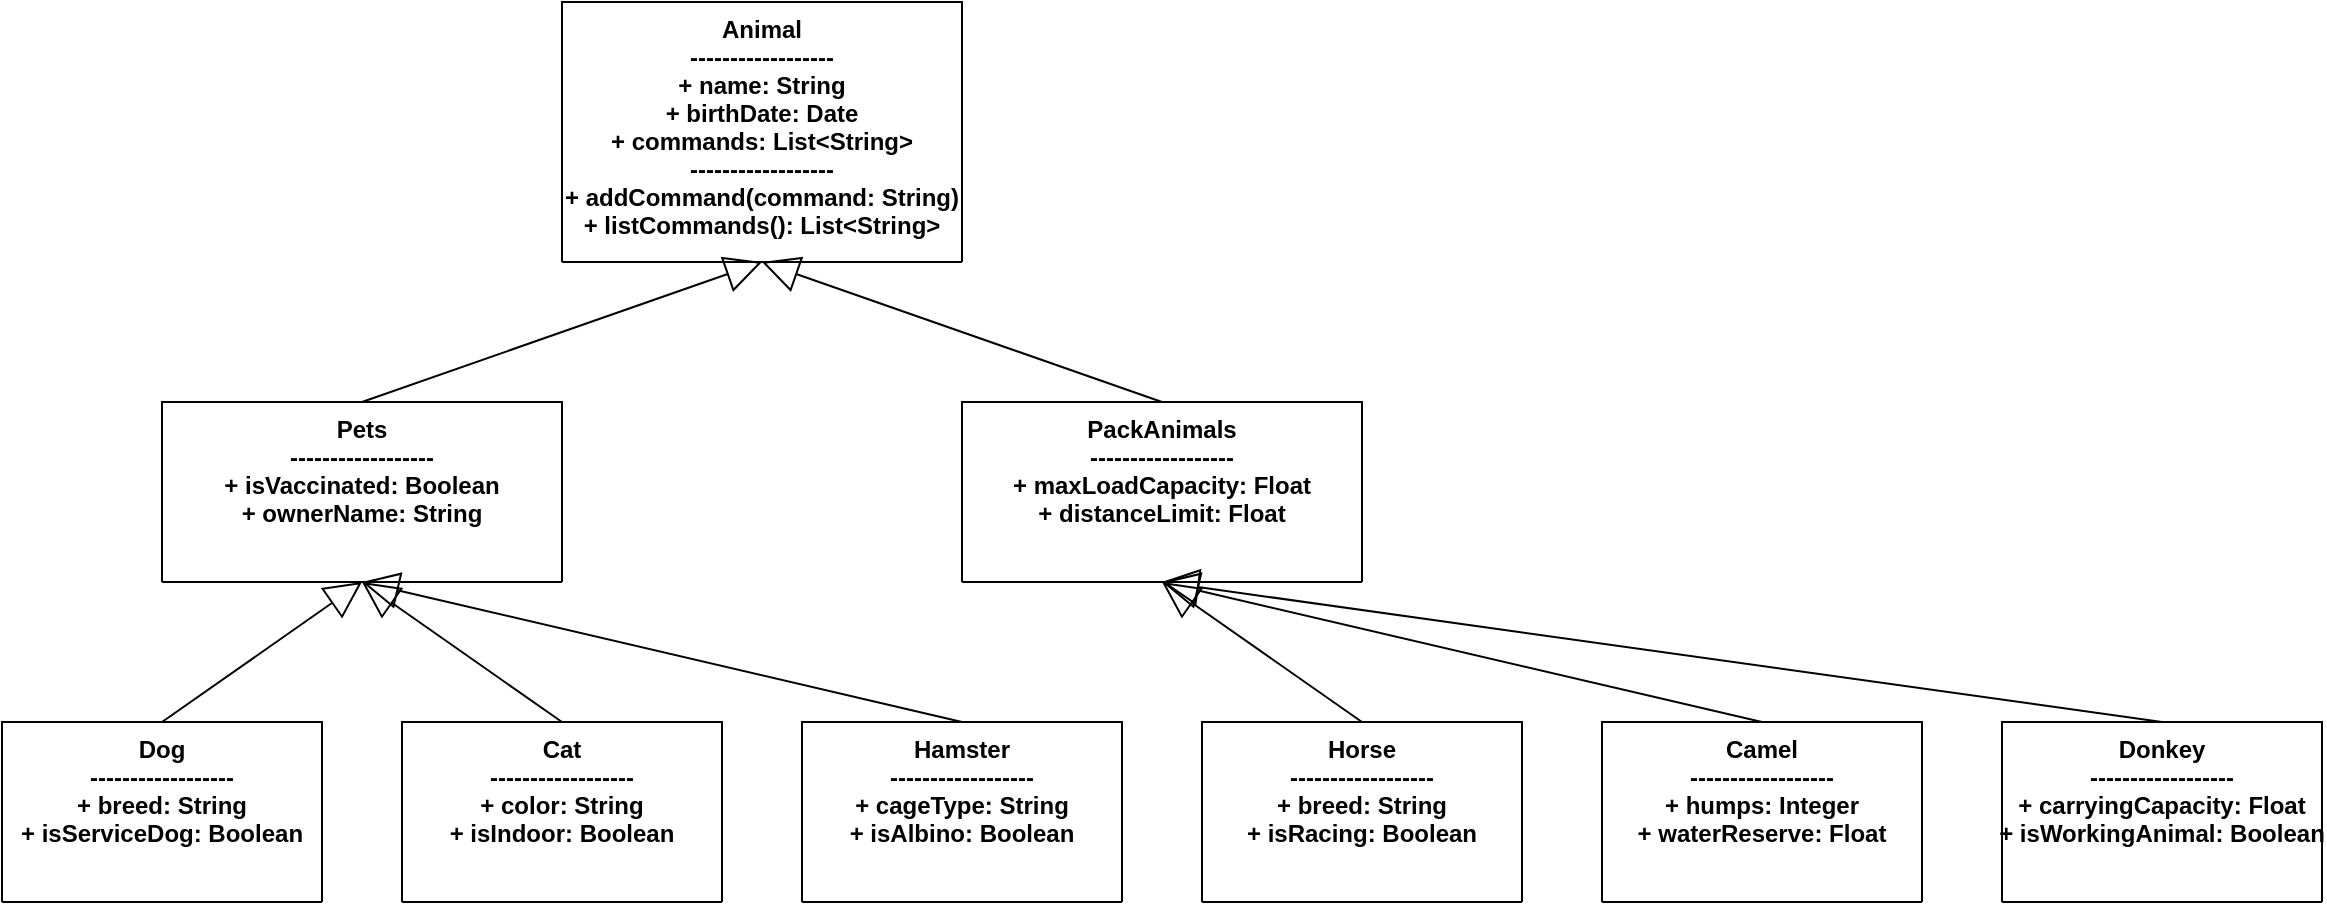 <mxfile version="24.8.3">
  <diagram name="Animal Registry Class Diagram" id="0vn0WJT_RJ-0dw534hJN">
    <mxGraphModel dx="2074" dy="1106" grid="1" gridSize="10" guides="1" tooltips="1" connect="1" arrows="1" fold="1" page="1" pageScale="1" pageWidth="827" pageHeight="1169" math="0" shadow="0">
      <root>
        <mxCell id="0" />
        <mxCell id="1" parent="0" />
        <mxCell id="SRmglKeS6zWyhx884Cap-1" value="Animal&#xa;------------------&#xa;+ name: String&#xa;+ birthDate: Date&#xa;+ commands: List&lt;String&gt;&#xa;------------------&#xa;+ addCommand(command: String)&#xa;+ listCommands(): List&lt;String&gt;" style="swimlane;fontStyle=1;align=center;verticalAlign=top;childLayout=stackLayout;horizontal=1;startSize=130;horizontalStack=0;resizeParent=1;resizeParentMax=0;resizeLast=0;collapsible=1;marginBottom=0;" vertex="1" parent="1">
          <mxGeometry x="320" y="40" width="200" height="130" as="geometry" />
        </mxCell>
        <mxCell id="SRmglKeS6zWyhx884Cap-2" value="Pets&#xa;------------------&#xa;+ isVaccinated: Boolean&#xa;+ ownerName: String" style="swimlane;fontStyle=1;align=center;verticalAlign=top;childLayout=stackLayout;horizontal=1;startSize=90;horizontalStack=0;resizeParent=1;resizeParentMax=0;resizeLast=0;collapsible=1;marginBottom=0;" vertex="1" parent="1">
          <mxGeometry x="120" y="240" width="200" height="90" as="geometry" />
        </mxCell>
        <mxCell id="SRmglKeS6zWyhx884Cap-3" value="PackAnimals&#xa;------------------&#xa;+ maxLoadCapacity: Float&#xa;+ distanceLimit: Float" style="swimlane;fontStyle=1;align=center;verticalAlign=top;childLayout=stackLayout;horizontal=1;startSize=90;horizontalStack=0;resizeParent=1;resizeParentMax=0;resizeLast=0;collapsible=1;marginBottom=0;" vertex="1" parent="1">
          <mxGeometry x="520" y="240" width="200" height="90" as="geometry" />
        </mxCell>
        <mxCell id="SRmglKeS6zWyhx884Cap-4" value="Dog&#xa;------------------&#xa;+ breed: String&#xa;+ isServiceDog: Boolean" style="swimlane;fontStyle=1;align=center;verticalAlign=top;childLayout=stackLayout;horizontal=1;startSize=90;horizontalStack=0;resizeParent=1;resizeParentMax=0;resizeLast=0;collapsible=1;marginBottom=0;" vertex="1" parent="1">
          <mxGeometry x="40" y="400" width="160" height="90" as="geometry" />
        </mxCell>
        <mxCell id="SRmglKeS6zWyhx884Cap-5" value="Cat&#xa;------------------&#xa;+ color: String&#xa;+ isIndoor: Boolean" style="swimlane;fontStyle=1;align=center;verticalAlign=top;childLayout=stackLayout;horizontal=1;startSize=90;horizontalStack=0;resizeParent=1;resizeParentMax=0;resizeLast=0;collapsible=1;marginBottom=0;" vertex="1" parent="1">
          <mxGeometry x="240" y="400" width="160" height="90" as="geometry" />
        </mxCell>
        <mxCell id="SRmglKeS6zWyhx884Cap-6" value="Hamster&#xa;------------------&#xa;+ cageType: String&#xa;+ isAlbino: Boolean" style="swimlane;fontStyle=1;align=center;verticalAlign=top;childLayout=stackLayout;horizontal=1;startSize=90;horizontalStack=0;resizeParent=1;resizeParentMax=0;resizeLast=0;collapsible=1;marginBottom=0;" vertex="1" parent="1">
          <mxGeometry x="440" y="400" width="160" height="90" as="geometry" />
        </mxCell>
        <mxCell id="SRmglKeS6zWyhx884Cap-7" value="Horse&#xa;------------------&#xa;+ breed: String&#xa;+ isRacing: Boolean" style="swimlane;fontStyle=1;align=center;verticalAlign=top;childLayout=stackLayout;horizontal=1;startSize=90;horizontalStack=0;resizeParent=1;resizeParentMax=0;resizeLast=0;collapsible=1;marginBottom=0;" vertex="1" parent="1">
          <mxGeometry x="640" y="400" width="160" height="90" as="geometry" />
        </mxCell>
        <mxCell id="SRmglKeS6zWyhx884Cap-8" value="Camel&#xa;------------------&#xa;+ humps: Integer&#xa;+ waterReserve: Float" style="swimlane;fontStyle=1;align=center;verticalAlign=top;childLayout=stackLayout;horizontal=1;startSize=90;horizontalStack=0;resizeParent=1;resizeParentMax=0;resizeLast=0;collapsible=1;marginBottom=0;" vertex="1" parent="1">
          <mxGeometry x="840" y="400" width="160" height="90" as="geometry" />
        </mxCell>
        <mxCell id="SRmglKeS6zWyhx884Cap-9" value="Donkey&#xa;------------------&#xa;+ carryingCapacity: Float&#xa;+ isWorkingAnimal: Boolean" style="swimlane;fontStyle=1;align=center;verticalAlign=top;childLayout=stackLayout;horizontal=1;startSize=90;horizontalStack=0;resizeParent=1;resizeParentMax=0;resizeLast=0;collapsible=1;marginBottom=0;" vertex="1" parent="1">
          <mxGeometry x="1040" y="400" width="160" height="90" as="geometry" />
        </mxCell>
        <mxCell id="SRmglKeS6zWyhx884Cap-10" value="" style="endArrow=block;endSize=16;endFill=0;html=1;exitX=0.5;exitY=0;exitDx=0;exitDy=0;entryX=0.5;entryY=1;entryDx=0;entryDy=0;" edge="1" parent="1" source="SRmglKeS6zWyhx884Cap-2" target="SRmglKeS6zWyhx884Cap-1">
          <mxGeometry width="160" relative="1" as="geometry" />
        </mxCell>
        <mxCell id="SRmglKeS6zWyhx884Cap-11" value="" style="endArrow=block;endSize=16;endFill=0;html=1;exitX=0.5;exitY=0;exitDx=0;exitDy=0;entryX=0.5;entryY=1;entryDx=0;entryDy=0;" edge="1" parent="1" source="SRmglKeS6zWyhx884Cap-3" target="SRmglKeS6zWyhx884Cap-1">
          <mxGeometry width="160" relative="1" as="geometry" />
        </mxCell>
        <mxCell id="SRmglKeS6zWyhx884Cap-12" value="" style="endArrow=block;endSize=16;endFill=0;html=1;exitX=0.5;exitY=0;exitDx=0;exitDy=0;entryX=0.5;entryY=1;entryDx=0;entryDy=0;" edge="1" parent="1" source="SRmglKeS6zWyhx884Cap-4" target="SRmglKeS6zWyhx884Cap-2">
          <mxGeometry width="160" relative="1" as="geometry" />
        </mxCell>
        <mxCell id="SRmglKeS6zWyhx884Cap-13" value="" style="endArrow=block;endSize=16;endFill=0;html=1;exitX=0.5;exitY=0;exitDx=0;exitDy=0;entryX=0.5;entryY=1;entryDx=0;entryDy=0;" edge="1" parent="1" source="SRmglKeS6zWyhx884Cap-5" target="SRmglKeS6zWyhx884Cap-2">
          <mxGeometry width="160" relative="1" as="geometry" />
        </mxCell>
        <mxCell id="SRmglKeS6zWyhx884Cap-14" value="" style="endArrow=block;endSize=16;endFill=0;html=1;exitX=0.5;exitY=0;exitDx=0;exitDy=0;entryX=0.5;entryY=1;entryDx=0;entryDy=0;" edge="1" parent="1" source="SRmglKeS6zWyhx884Cap-6" target="SRmglKeS6zWyhx884Cap-2">
          <mxGeometry width="160" relative="1" as="geometry" />
        </mxCell>
        <mxCell id="SRmglKeS6zWyhx884Cap-15" value="" style="endArrow=block;endSize=16;endFill=0;html=1;exitX=0.5;exitY=0;exitDx=0;exitDy=0;entryX=0.5;entryY=1;entryDx=0;entryDy=0;" edge="1" parent="1" source="SRmglKeS6zWyhx884Cap-7" target="SRmglKeS6zWyhx884Cap-3">
          <mxGeometry width="160" relative="1" as="geometry" />
        </mxCell>
        <mxCell id="SRmglKeS6zWyhx884Cap-16" value="" style="endArrow=block;endSize=16;endFill=0;html=1;exitX=0.5;exitY=0;exitDx=0;exitDy=0;entryX=0.5;entryY=1;entryDx=0;entryDy=0;" edge="1" parent="1" source="SRmglKeS6zWyhx884Cap-8" target="SRmglKeS6zWyhx884Cap-3">
          <mxGeometry width="160" relative="1" as="geometry" />
        </mxCell>
        <mxCell id="SRmglKeS6zWyhx884Cap-17" value="" style="endArrow=block;endSize=16;endFill=0;html=1;exitX=0.5;exitY=0;exitDx=0;exitDy=0;entryX=0.5;entryY=1;entryDx=0;entryDy=0;" edge="1" parent="1" source="SRmglKeS6zWyhx884Cap-9" target="SRmglKeS6zWyhx884Cap-3">
          <mxGeometry width="160" relative="1" as="geometry" />
        </mxCell>
      </root>
    </mxGraphModel>
  </diagram>
</mxfile>
